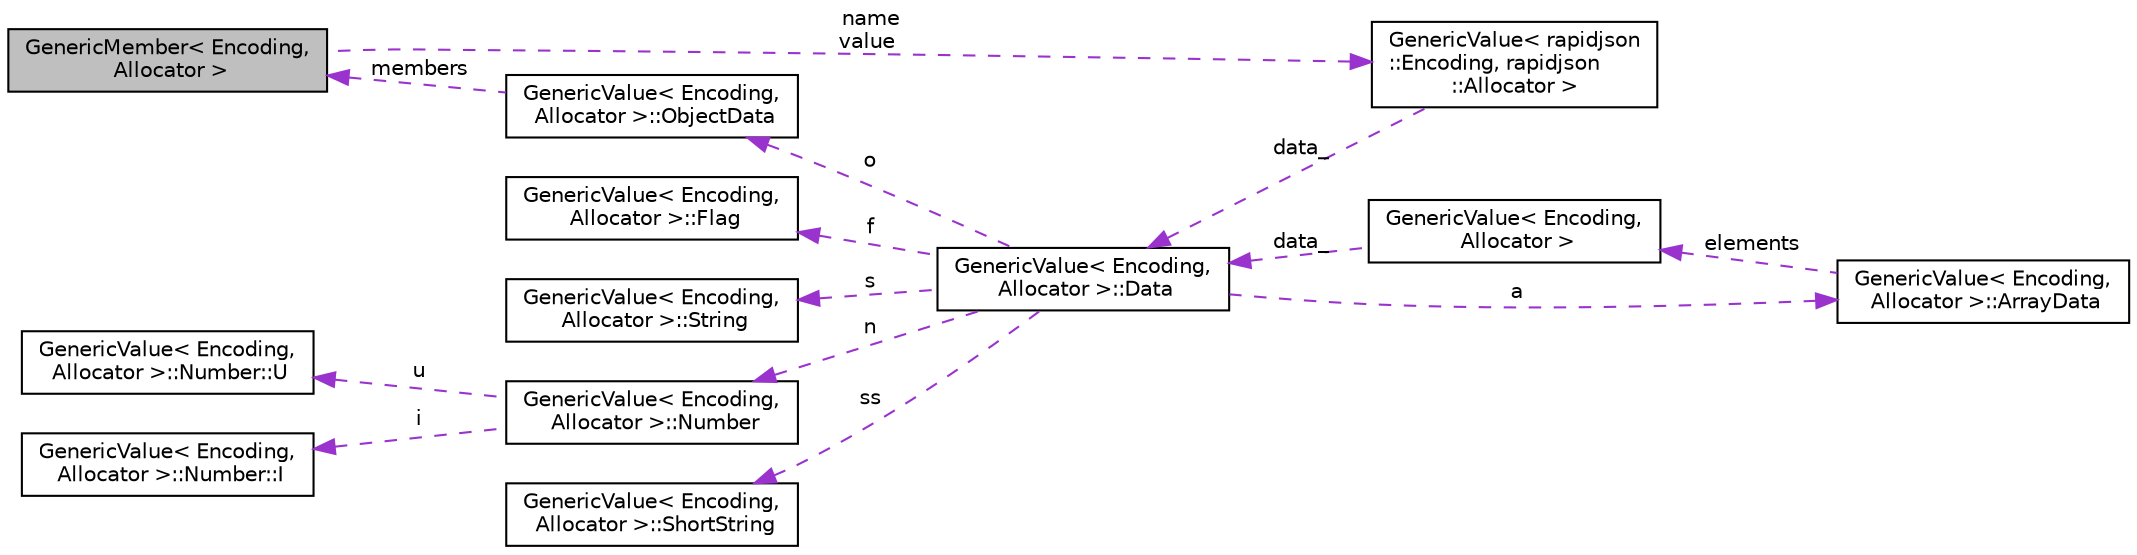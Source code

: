 digraph "GenericMember&lt; Encoding, Allocator &gt;"
{
 // LATEX_PDF_SIZE
  edge [fontname="Helvetica",fontsize="10",labelfontname="Helvetica",labelfontsize="10"];
  node [fontname="Helvetica",fontsize="10",shape=record];
  rankdir="LR";
  Node1 [label="GenericMember\< Encoding,\l Allocator \>",height=0.2,width=0.4,color="black", fillcolor="grey75", style="filled", fontcolor="black",tooltip="Name-value pair in a JSON object value."];
  Node2 -> Node1 [dir="back",color="darkorchid3",fontsize="10",style="dashed",label=" name\nvalue" ,fontname="Helvetica"];
  Node2 [label="GenericValue\< rapidjson\l::Encoding, rapidjson\l::Allocator \>",height=0.2,width=0.4,color="black", fillcolor="white", style="filled",URL="$classGenericValue.html",tooltip=" "];
  Node3 -> Node2 [dir="back",color="darkorchid3",fontsize="10",style="dashed",label=" data_" ,fontname="Helvetica"];
  Node3 [label="GenericValue\< Encoding,\l Allocator \>::Data",height=0.2,width=0.4,color="black", fillcolor="white", style="filled",URL="$unionGenericValue_1_1Data.html",tooltip=" "];
  Node4 -> Node3 [dir="back",color="darkorchid3",fontsize="10",style="dashed",label=" s" ,fontname="Helvetica"];
  Node4 [label="GenericValue\< Encoding,\l Allocator \>::String",height=0.2,width=0.4,color="black", fillcolor="white", style="filled",URL="$structGenericValue_1_1String.html",tooltip=" "];
  Node5 -> Node3 [dir="back",color="darkorchid3",fontsize="10",style="dashed",label=" a" ,fontname="Helvetica"];
  Node5 [label="GenericValue\< Encoding,\l Allocator \>::ArrayData",height=0.2,width=0.4,color="black", fillcolor="white", style="filled",URL="$structGenericValue_1_1ArrayData.html",tooltip=" "];
  Node6 -> Node5 [dir="back",color="darkorchid3",fontsize="10",style="dashed",label=" elements" ,fontname="Helvetica"];
  Node6 [label="GenericValue\< Encoding,\l Allocator \>",height=0.2,width=0.4,color="black", fillcolor="white", style="filled",URL="$classGenericValue.html",tooltip="Represents a JSON value. Use Value for UTF8 encoding and default allocator."];
  Node3 -> Node6 [dir="back",color="darkorchid3",fontsize="10",style="dashed",label=" data_" ,fontname="Helvetica"];
  Node7 -> Node3 [dir="back",color="darkorchid3",fontsize="10",style="dashed",label=" o" ,fontname="Helvetica"];
  Node7 [label="GenericValue\< Encoding,\l Allocator \>::ObjectData",height=0.2,width=0.4,color="black", fillcolor="white", style="filled",URL="$structGenericValue_1_1ObjectData.html",tooltip=" "];
  Node1 -> Node7 [dir="back",color="darkorchid3",fontsize="10",style="dashed",label=" members" ,fontname="Helvetica"];
  Node8 -> Node3 [dir="back",color="darkorchid3",fontsize="10",style="dashed",label=" n" ,fontname="Helvetica"];
  Node8 [label="GenericValue\< Encoding,\l Allocator \>::Number",height=0.2,width=0.4,color="black", fillcolor="white", style="filled",URL="$unionGenericValue_1_1Number.html",tooltip=" "];
  Node9 -> Node8 [dir="back",color="darkorchid3",fontsize="10",style="dashed",label=" u" ,fontname="Helvetica"];
  Node9 [label="GenericValue\< Encoding,\l Allocator \>::Number::U",height=0.2,width=0.4,color="black", fillcolor="white", style="filled",URL="$structGenericValue_1_1Number_1_1U.html",tooltip=" "];
  Node10 -> Node8 [dir="back",color="darkorchid3",fontsize="10",style="dashed",label=" i" ,fontname="Helvetica"];
  Node10 [label="GenericValue\< Encoding,\l Allocator \>::Number::I",height=0.2,width=0.4,color="black", fillcolor="white", style="filled",URL="$structGenericValue_1_1Number_1_1I.html",tooltip=" "];
  Node11 -> Node3 [dir="back",color="darkorchid3",fontsize="10",style="dashed",label=" ss" ,fontname="Helvetica"];
  Node11 [label="GenericValue\< Encoding,\l Allocator \>::ShortString",height=0.2,width=0.4,color="black", fillcolor="white", style="filled",URL="$structGenericValue_1_1ShortString.html",tooltip=" "];
  Node12 -> Node3 [dir="back",color="darkorchid3",fontsize="10",style="dashed",label=" f" ,fontname="Helvetica"];
  Node12 [label="GenericValue\< Encoding,\l Allocator \>::Flag",height=0.2,width=0.4,color="black", fillcolor="white", style="filled",URL="$structGenericValue_1_1Flag.html",tooltip=" "];
}
